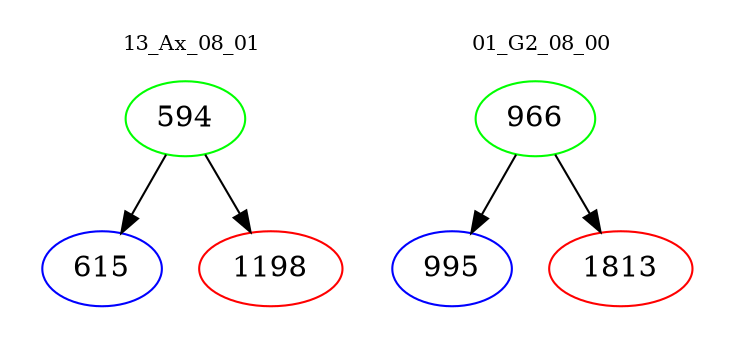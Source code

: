 digraph{
subgraph cluster_0 {
color = white
label = "13_Ax_08_01";
fontsize=10;
T0_594 [label="594", color="green"]
T0_594 -> T0_615 [color="black"]
T0_615 [label="615", color="blue"]
T0_594 -> T0_1198 [color="black"]
T0_1198 [label="1198", color="red"]
}
subgraph cluster_1 {
color = white
label = "01_G2_08_00";
fontsize=10;
T1_966 [label="966", color="green"]
T1_966 -> T1_995 [color="black"]
T1_995 [label="995", color="blue"]
T1_966 -> T1_1813 [color="black"]
T1_1813 [label="1813", color="red"]
}
}
